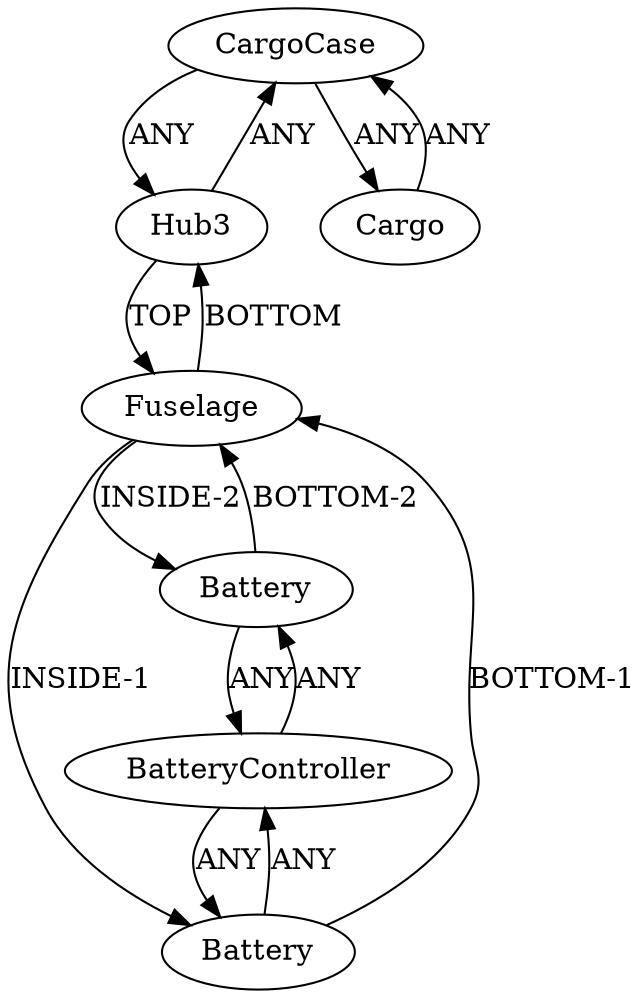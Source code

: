 /* Created by igraph 0.10.2 */
digraph {
  0 [
    instance=CargoCase_instance_1
    label=CargoCase
  ];
  1 [
    instance=Fuselage_instance_1
    label=Fuselage
  ];
  2 [
    instance=Hub3_instance_4
    label=Hub3
  ];
  3 [
    instance=Cargo_instance_1
    label=Cargo
  ];
  4 [
    instance=Battery_instance_1
    label=Battery
  ];
  5 [
    instance=Battery_instance_2
    label=Battery
  ];
  6 [
    instance=BatteryController_instance_1
    label=BatteryController
  ];

  0 -> 2 [
    label=ANY
  ];
  0 -> 3 [
    label=ANY
  ];
  1 -> 2 [
    label=BOTTOM
  ];
  1 -> 4 [
    label="INSIDE-1"
  ];
  1 -> 5 [
    label="INSIDE-2"
  ];
  2 -> 0 [
    label=ANY
  ];
  2 -> 1 [
    label=TOP
  ];
  3 -> 0 [
    label=ANY
  ];
  4 -> 1 [
    label="BOTTOM-1"
  ];
  4 -> 6 [
    label=ANY
  ];
  5 -> 1 [
    label="BOTTOM-2"
  ];
  5 -> 6 [
    label=ANY
  ];
  6 -> 4 [
    label=ANY
  ];
  6 -> 5 [
    label=ANY
  ];
}

